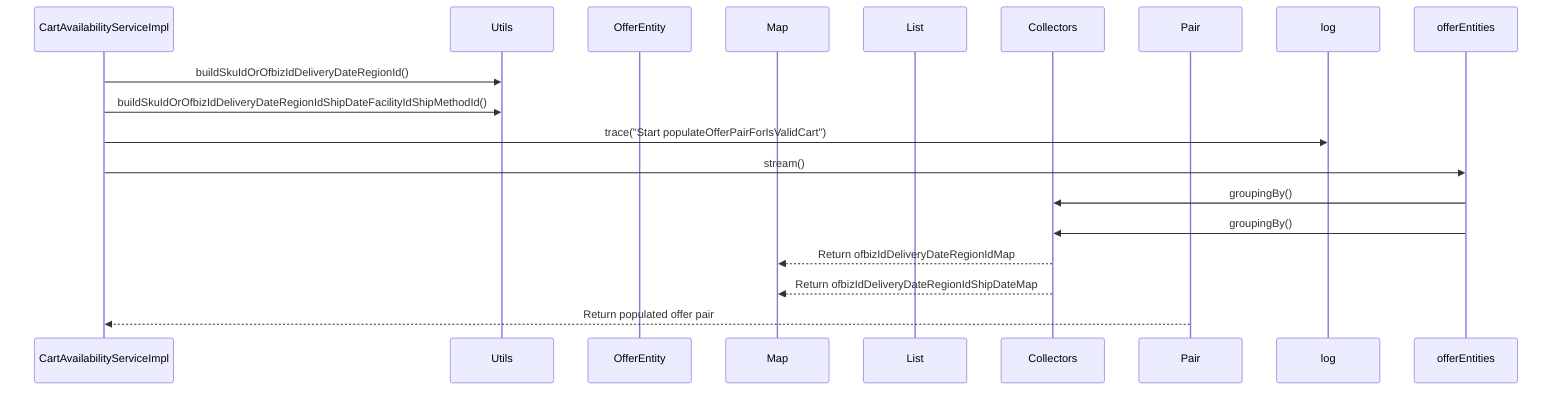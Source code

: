 sequenceDiagram
    participant CartAvailabilityServiceImpl
    participant Utils
    participant OfferEntity
    participant Map
    participant List
    participant Collectors
    participant Pair
    participant log
    
    CartAvailabilityServiceImpl->>Utils: buildSkuIdOrOfbizIdDeliveryDateRegionId()
    CartAvailabilityServiceImpl->>Utils: buildSkuIdOrOfbizIdDeliveryDateRegionIdShipDateFacilityIdShipMethodId()
    CartAvailabilityServiceImpl->>log: trace("Start populateOfferPairForIsValidCart")
    CartAvailabilityServiceImpl->>offerEntities: stream()
    offerEntities->>Collectors: groupingBy()
    offerEntities->>Collectors: groupingBy()
    Collectors-->>Map: Return ofbizIdDeliveryDateRegionIdMap
    Collectors-->>Map: Return ofbizIdDeliveryDateRegionIdShipDateMap
    Pair-->>CartAvailabilityServiceImpl: Return populated offer pair